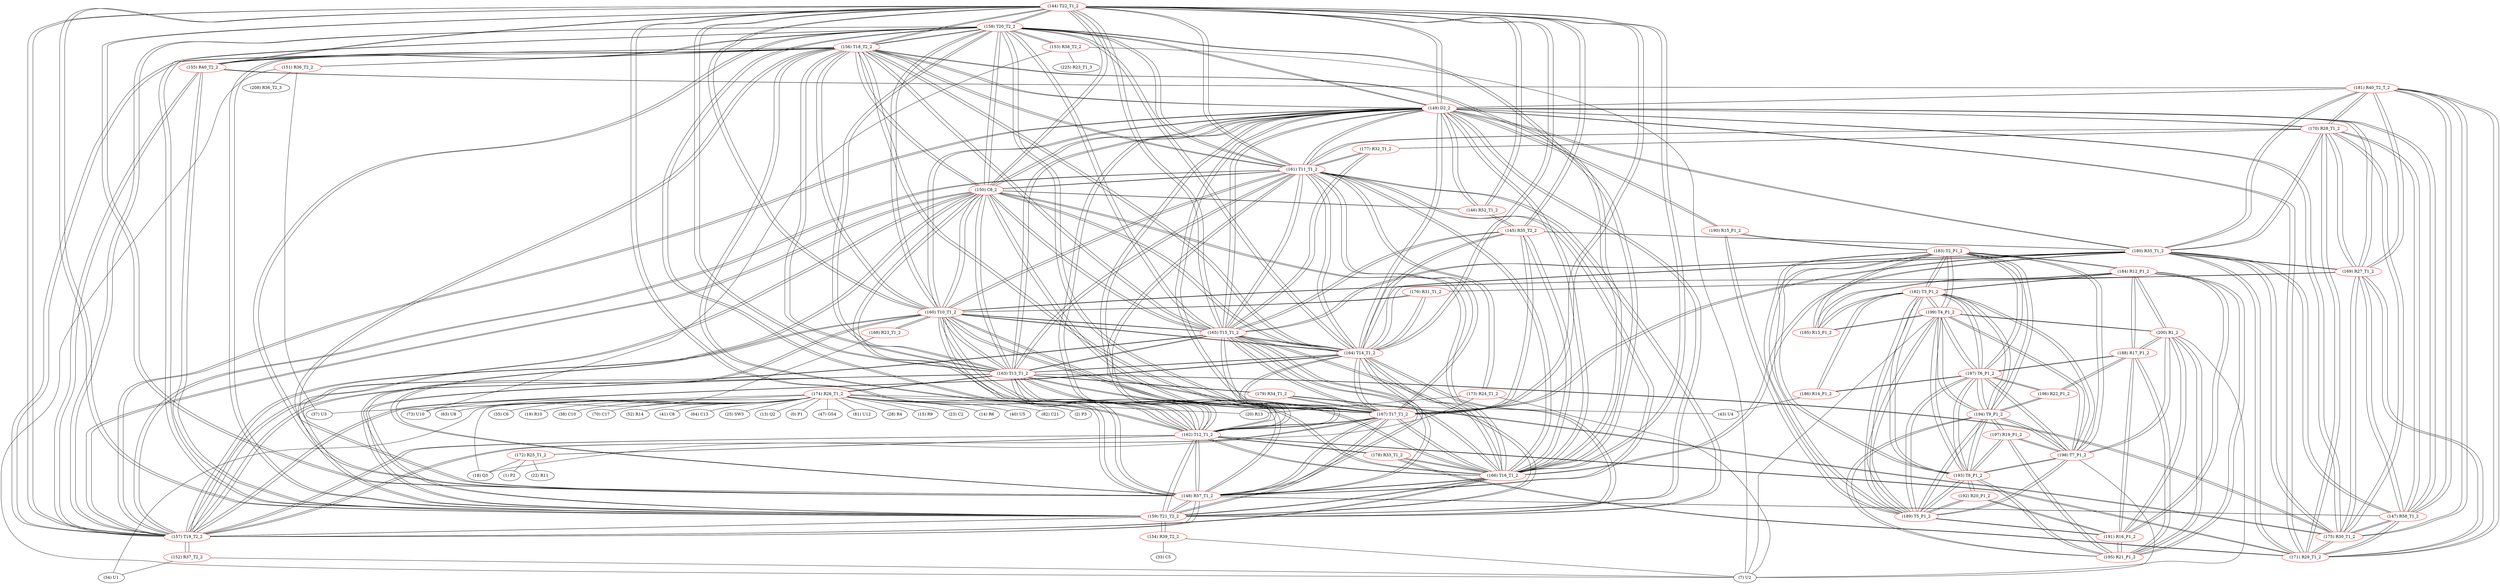 graph {
	144 [label="(144) T22_T1_2" color=red]
	158 [label="(158) T20_T2_2"]
	156 [label="(156) T18_T2_2"]
	157 [label="(157) T19_T2_2"]
	159 [label="(159) T21_T2_2"]
	148 [label="(148) R57_T1_2"]
	149 [label="(149) D2_2"]
	161 [label="(161) T11_T1_2"]
	166 [label="(166) T16_T1_2"]
	167 [label="(167) T17_T1_2"]
	160 [label="(160) T10_T1_2"]
	162 [label="(162) T12_T1_2"]
	163 [label="(163) T13_T1_2"]
	164 [label="(164) T14_T1_2"]
	165 [label="(165) T15_T1_2"]
	150 [label="(150) C8_2"]
	155 [label="(155) R40_T2_2"]
	146 [label="(146) R52_T1_2"]
	145 [label="(145) R35_T2_2"]
	145 [label="(145) R35_T2_2" color=red]
	166 [label="(166) T16_T1_2"]
	165 [label="(165) T15_T1_2"]
	180 [label="(180) R35_T1_2"]
	164 [label="(164) T14_T1_2"]
	167 [label="(167) T17_T1_2"]
	146 [label="(146) R52_T1_2"]
	144 [label="(144) T22_T1_2"]
	146 [label="(146) R52_T1_2" color=red]
	149 [label="(149) D2_2"]
	150 [label="(150) C8_2"]
	145 [label="(145) R35_T2_2"]
	144 [label="(144) T22_T1_2"]
	147 [label="(147) R58_T1_2" color=red]
	148 [label="(148) R57_T1_2"]
	149 [label="(149) D2_2"]
	171 [label="(171) R29_T1_2"]
	180 [label="(180) R35_T1_2"]
	181 [label="(181) R40_T2_T_2"]
	175 [label="(175) R30_T1_2"]
	169 [label="(169) R27_T1_2"]
	170 [label="(170) R28_T1_2"]
	148 [label="(148) R57_T1_2" color=red]
	158 [label="(158) T20_T2_2"]
	156 [label="(156) T18_T2_2"]
	157 [label="(157) T19_T2_2"]
	159 [label="(159) T21_T2_2"]
	144 [label="(144) T22_T1_2"]
	149 [label="(149) D2_2"]
	161 [label="(161) T11_T1_2"]
	166 [label="(166) T16_T1_2"]
	167 [label="(167) T17_T1_2"]
	160 [label="(160) T10_T1_2"]
	162 [label="(162) T12_T1_2"]
	163 [label="(163) T13_T1_2"]
	164 [label="(164) T14_T1_2"]
	165 [label="(165) T15_T1_2"]
	150 [label="(150) C8_2"]
	147 [label="(147) R58_T1_2"]
	149 [label="(149) D2_2" color=red]
	158 [label="(158) T20_T2_2"]
	156 [label="(156) T18_T2_2"]
	157 [label="(157) T19_T2_2"]
	159 [label="(159) T21_T2_2"]
	148 [label="(148) R57_T1_2"]
	144 [label="(144) T22_T1_2"]
	161 [label="(161) T11_T1_2"]
	166 [label="(166) T16_T1_2"]
	167 [label="(167) T17_T1_2"]
	160 [label="(160) T10_T1_2"]
	162 [label="(162) T12_T1_2"]
	163 [label="(163) T13_T1_2"]
	164 [label="(164) T14_T1_2"]
	165 [label="(165) T15_T1_2"]
	150 [label="(150) C8_2"]
	146 [label="(146) R52_T1_2"]
	147 [label="(147) R58_T1_2"]
	171 [label="(171) R29_T1_2"]
	180 [label="(180) R35_T1_2"]
	181 [label="(181) R40_T2_T_2"]
	175 [label="(175) R30_T1_2"]
	169 [label="(169) R27_T1_2"]
	170 [label="(170) R28_T1_2"]
	190 [label="(190) R15_P1_2"]
	150 [label="(150) C8_2" color=red]
	158 [label="(158) T20_T2_2"]
	156 [label="(156) T18_T2_2"]
	157 [label="(157) T19_T2_2"]
	159 [label="(159) T21_T2_2"]
	148 [label="(148) R57_T1_2"]
	144 [label="(144) T22_T1_2"]
	149 [label="(149) D2_2"]
	161 [label="(161) T11_T1_2"]
	166 [label="(166) T16_T1_2"]
	167 [label="(167) T17_T1_2"]
	160 [label="(160) T10_T1_2"]
	162 [label="(162) T12_T1_2"]
	163 [label="(163) T13_T1_2"]
	164 [label="(164) T14_T1_2"]
	165 [label="(165) T15_T1_2"]
	146 [label="(146) R52_T1_2"]
	151 [label="(151) R36_T2_2" color=red]
	37 [label="(37) U3"]
	7 [label="(7) U2"]
	208 [label="(208) R36_T2_3"]
	156 [label="(156) T18_T2_2"]
	152 [label="(152) R37_T2_2" color=red]
	34 [label="(34) U1"]
	7 [label="(7) U2"]
	157 [label="(157) T19_T2_2"]
	153 [label="(153) R38_T2_2" color=red]
	73 [label="(73) U10"]
	7 [label="(7) U2"]
	225 [label="(225) R23_T1_3"]
	158 [label="(158) T20_T2_2"]
	154 [label="(154) R39_T2_2" color=red]
	33 [label="(33) C5"]
	7 [label="(7) U2"]
	159 [label="(159) T21_T2_2"]
	155 [label="(155) R40_T2_2" color=red]
	144 [label="(144) T22_T1_2"]
	157 [label="(157) T19_T2_2"]
	156 [label="(156) T18_T2_2"]
	159 [label="(159) T21_T2_2"]
	158 [label="(158) T20_T2_2"]
	181 [label="(181) R40_T2_T_2"]
	156 [label="(156) T18_T2_2" color=red]
	158 [label="(158) T20_T2_2"]
	157 [label="(157) T19_T2_2"]
	159 [label="(159) T21_T2_2"]
	148 [label="(148) R57_T1_2"]
	144 [label="(144) T22_T1_2"]
	149 [label="(149) D2_2"]
	161 [label="(161) T11_T1_2"]
	166 [label="(166) T16_T1_2"]
	167 [label="(167) T17_T1_2"]
	160 [label="(160) T10_T1_2"]
	162 [label="(162) T12_T1_2"]
	163 [label="(163) T13_T1_2"]
	164 [label="(164) T14_T1_2"]
	165 [label="(165) T15_T1_2"]
	150 [label="(150) C8_2"]
	155 [label="(155) R40_T2_2"]
	151 [label="(151) R36_T2_2"]
	157 [label="(157) T19_T2_2" color=red]
	158 [label="(158) T20_T2_2"]
	156 [label="(156) T18_T2_2"]
	159 [label="(159) T21_T2_2"]
	148 [label="(148) R57_T1_2"]
	144 [label="(144) T22_T1_2"]
	149 [label="(149) D2_2"]
	161 [label="(161) T11_T1_2"]
	166 [label="(166) T16_T1_2"]
	167 [label="(167) T17_T1_2"]
	160 [label="(160) T10_T1_2"]
	162 [label="(162) T12_T1_2"]
	163 [label="(163) T13_T1_2"]
	164 [label="(164) T14_T1_2"]
	165 [label="(165) T15_T1_2"]
	150 [label="(150) C8_2"]
	155 [label="(155) R40_T2_2"]
	152 [label="(152) R37_T2_2"]
	158 [label="(158) T20_T2_2" color=red]
	156 [label="(156) T18_T2_2"]
	157 [label="(157) T19_T2_2"]
	159 [label="(159) T21_T2_2"]
	148 [label="(148) R57_T1_2"]
	144 [label="(144) T22_T1_2"]
	149 [label="(149) D2_2"]
	161 [label="(161) T11_T1_2"]
	166 [label="(166) T16_T1_2"]
	167 [label="(167) T17_T1_2"]
	160 [label="(160) T10_T1_2"]
	162 [label="(162) T12_T1_2"]
	163 [label="(163) T13_T1_2"]
	164 [label="(164) T14_T1_2"]
	165 [label="(165) T15_T1_2"]
	150 [label="(150) C8_2"]
	155 [label="(155) R40_T2_2"]
	153 [label="(153) R38_T2_2"]
	159 [label="(159) T21_T2_2" color=red]
	158 [label="(158) T20_T2_2"]
	156 [label="(156) T18_T2_2"]
	157 [label="(157) T19_T2_2"]
	148 [label="(148) R57_T1_2"]
	144 [label="(144) T22_T1_2"]
	149 [label="(149) D2_2"]
	161 [label="(161) T11_T1_2"]
	166 [label="(166) T16_T1_2"]
	167 [label="(167) T17_T1_2"]
	160 [label="(160) T10_T1_2"]
	162 [label="(162) T12_T1_2"]
	163 [label="(163) T13_T1_2"]
	164 [label="(164) T14_T1_2"]
	165 [label="(165) T15_T1_2"]
	150 [label="(150) C8_2"]
	155 [label="(155) R40_T2_2"]
	154 [label="(154) R39_T2_2"]
	160 [label="(160) T10_T1_2" color=red]
	158 [label="(158) T20_T2_2"]
	156 [label="(156) T18_T2_2"]
	157 [label="(157) T19_T2_2"]
	159 [label="(159) T21_T2_2"]
	148 [label="(148) R57_T1_2"]
	144 [label="(144) T22_T1_2"]
	149 [label="(149) D2_2"]
	161 [label="(161) T11_T1_2"]
	166 [label="(166) T16_T1_2"]
	167 [label="(167) T17_T1_2"]
	162 [label="(162) T12_T1_2"]
	163 [label="(163) T13_T1_2"]
	164 [label="(164) T14_T1_2"]
	165 [label="(165) T15_T1_2"]
	150 [label="(150) C8_2"]
	168 [label="(168) R23_T1_2"]
	176 [label="(176) R31_T1_2"]
	169 [label="(169) R27_T1_2"]
	161 [label="(161) T11_T1_2" color=red]
	158 [label="(158) T20_T2_2"]
	156 [label="(156) T18_T2_2"]
	157 [label="(157) T19_T2_2"]
	159 [label="(159) T21_T2_2"]
	148 [label="(148) R57_T1_2"]
	144 [label="(144) T22_T1_2"]
	149 [label="(149) D2_2"]
	166 [label="(166) T16_T1_2"]
	167 [label="(167) T17_T1_2"]
	160 [label="(160) T10_T1_2"]
	162 [label="(162) T12_T1_2"]
	163 [label="(163) T13_T1_2"]
	164 [label="(164) T14_T1_2"]
	165 [label="(165) T15_T1_2"]
	150 [label="(150) C8_2"]
	173 [label="(173) R24_T1_2"]
	177 [label="(177) R32_T1_2"]
	170 [label="(170) R28_T1_2"]
	162 [label="(162) T12_T1_2" color=red]
	158 [label="(158) T20_T2_2"]
	156 [label="(156) T18_T2_2"]
	157 [label="(157) T19_T2_2"]
	159 [label="(159) T21_T2_2"]
	148 [label="(148) R57_T1_2"]
	144 [label="(144) T22_T1_2"]
	149 [label="(149) D2_2"]
	161 [label="(161) T11_T1_2"]
	166 [label="(166) T16_T1_2"]
	167 [label="(167) T17_T1_2"]
	160 [label="(160) T10_T1_2"]
	163 [label="(163) T13_T1_2"]
	164 [label="(164) T14_T1_2"]
	165 [label="(165) T15_T1_2"]
	150 [label="(150) C8_2"]
	178 [label="(178) R33_T1_2"]
	171 [label="(171) R29_T1_2"]
	172 [label="(172) R25_T1_2"]
	163 [label="(163) T13_T1_2" color=red]
	158 [label="(158) T20_T2_2"]
	156 [label="(156) T18_T2_2"]
	157 [label="(157) T19_T2_2"]
	159 [label="(159) T21_T2_2"]
	148 [label="(148) R57_T1_2"]
	144 [label="(144) T22_T1_2"]
	149 [label="(149) D2_2"]
	161 [label="(161) T11_T1_2"]
	166 [label="(166) T16_T1_2"]
	167 [label="(167) T17_T1_2"]
	160 [label="(160) T10_T1_2"]
	162 [label="(162) T12_T1_2"]
	164 [label="(164) T14_T1_2"]
	165 [label="(165) T15_T1_2"]
	150 [label="(150) C8_2"]
	175 [label="(175) R30_T1_2"]
	179 [label="(179) R34_T1_2"]
	174 [label="(174) R26_T1_2"]
	164 [label="(164) T14_T1_2" color=red]
	158 [label="(158) T20_T2_2"]
	156 [label="(156) T18_T2_2"]
	157 [label="(157) T19_T2_2"]
	159 [label="(159) T21_T2_2"]
	148 [label="(148) R57_T1_2"]
	144 [label="(144) T22_T1_2"]
	149 [label="(149) D2_2"]
	161 [label="(161) T11_T1_2"]
	166 [label="(166) T16_T1_2"]
	167 [label="(167) T17_T1_2"]
	160 [label="(160) T10_T1_2"]
	162 [label="(162) T12_T1_2"]
	163 [label="(163) T13_T1_2"]
	165 [label="(165) T15_T1_2"]
	150 [label="(150) C8_2"]
	180 [label="(180) R35_T1_2"]
	145 [label="(145) R35_T2_2"]
	176 [label="(176) R31_T1_2"]
	165 [label="(165) T15_T1_2" color=red]
	158 [label="(158) T20_T2_2"]
	156 [label="(156) T18_T2_2"]
	157 [label="(157) T19_T2_2"]
	159 [label="(159) T21_T2_2"]
	148 [label="(148) R57_T1_2"]
	144 [label="(144) T22_T1_2"]
	149 [label="(149) D2_2"]
	161 [label="(161) T11_T1_2"]
	166 [label="(166) T16_T1_2"]
	167 [label="(167) T17_T1_2"]
	160 [label="(160) T10_T1_2"]
	162 [label="(162) T12_T1_2"]
	163 [label="(163) T13_T1_2"]
	164 [label="(164) T14_T1_2"]
	150 [label="(150) C8_2"]
	180 [label="(180) R35_T1_2"]
	145 [label="(145) R35_T2_2"]
	177 [label="(177) R32_T1_2"]
	166 [label="(166) T16_T1_2" color=red]
	158 [label="(158) T20_T2_2"]
	156 [label="(156) T18_T2_2"]
	157 [label="(157) T19_T2_2"]
	159 [label="(159) T21_T2_2"]
	148 [label="(148) R57_T1_2"]
	144 [label="(144) T22_T1_2"]
	149 [label="(149) D2_2"]
	161 [label="(161) T11_T1_2"]
	167 [label="(167) T17_T1_2"]
	160 [label="(160) T10_T1_2"]
	162 [label="(162) T12_T1_2"]
	163 [label="(163) T13_T1_2"]
	164 [label="(164) T14_T1_2"]
	165 [label="(165) T15_T1_2"]
	150 [label="(150) C8_2"]
	180 [label="(180) R35_T1_2"]
	145 [label="(145) R35_T2_2"]
	178 [label="(178) R33_T1_2"]
	167 [label="(167) T17_T1_2" color=red]
	158 [label="(158) T20_T2_2"]
	156 [label="(156) T18_T2_2"]
	157 [label="(157) T19_T2_2"]
	159 [label="(159) T21_T2_2"]
	148 [label="(148) R57_T1_2"]
	144 [label="(144) T22_T1_2"]
	149 [label="(149) D2_2"]
	161 [label="(161) T11_T1_2"]
	166 [label="(166) T16_T1_2"]
	160 [label="(160) T10_T1_2"]
	162 [label="(162) T12_T1_2"]
	163 [label="(163) T13_T1_2"]
	164 [label="(164) T14_T1_2"]
	165 [label="(165) T15_T1_2"]
	150 [label="(150) C8_2"]
	180 [label="(180) R35_T1_2"]
	145 [label="(145) R35_T2_2"]
	179 [label="(179) R34_T1_2"]
	168 [label="(168) R23_T1_2" color=red]
	63 [label="(63) U8"]
	160 [label="(160) T10_T1_2"]
	169 [label="(169) R27_T1_2" color=red]
	171 [label="(171) R29_T1_2"]
	180 [label="(180) R35_T1_2"]
	181 [label="(181) R40_T2_T_2"]
	175 [label="(175) R30_T1_2"]
	149 [label="(149) D2_2"]
	147 [label="(147) R58_T1_2"]
	170 [label="(170) R28_T1_2"]
	160 [label="(160) T10_T1_2"]
	176 [label="(176) R31_T1_2"]
	170 [label="(170) R28_T1_2" color=red]
	171 [label="(171) R29_T1_2"]
	180 [label="(180) R35_T1_2"]
	181 [label="(181) R40_T2_T_2"]
	175 [label="(175) R30_T1_2"]
	149 [label="(149) D2_2"]
	147 [label="(147) R58_T1_2"]
	169 [label="(169) R27_T1_2"]
	177 [label="(177) R32_T1_2"]
	161 [label="(161) T11_T1_2"]
	171 [label="(171) R29_T1_2" color=red]
	180 [label="(180) R35_T1_2"]
	181 [label="(181) R40_T2_T_2"]
	175 [label="(175) R30_T1_2"]
	149 [label="(149) D2_2"]
	147 [label="(147) R58_T1_2"]
	169 [label="(169) R27_T1_2"]
	170 [label="(170) R28_T1_2"]
	178 [label="(178) R33_T1_2"]
	162 [label="(162) T12_T1_2"]
	172 [label="(172) R25_T1_2" color=red]
	1 [label="(1) P2"]
	18 [label="(18) Q3"]
	22 [label="(22) R11"]
	162 [label="(162) T12_T1_2"]
	173 [label="(173) R24_T1_2" color=red]
	7 [label="(7) U2"]
	20 [label="(20) R13"]
	18 [label="(18) Q3"]
	161 [label="(161) T11_T1_2"]
	174 [label="(174) R26_T1_2" color=red]
	2 [label="(2) P3"]
	35 [label="(35) C6"]
	19 [label="(19) R10"]
	73 [label="(73) U10"]
	38 [label="(38) C10"]
	20 [label="(20) R13"]
	70 [label="(70) C17"]
	52 [label="(52) R14"]
	41 [label="(41) C8"]
	64 [label="(64) C13"]
	25 [label="(25) SW3"]
	34 [label="(34) U1"]
	13 [label="(13) Q2"]
	0 [label="(0) P1"]
	47 [label="(47) GS4"]
	37 [label="(37) U3"]
	43 [label="(43) U4"]
	81 [label="(81) U12"]
	28 [label="(28) R4"]
	15 [label="(15) R9"]
	23 [label="(23) C2"]
	18 [label="(18) Q3"]
	63 [label="(63) U8"]
	14 [label="(14) R6"]
	40 [label="(40) U5"]
	82 [label="(82) C21"]
	163 [label="(163) T13_T1_2"]
	175 [label="(175) R30_T1_2" color=red]
	171 [label="(171) R29_T1_2"]
	180 [label="(180) R35_T1_2"]
	181 [label="(181) R40_T2_T_2"]
	149 [label="(149) D2_2"]
	147 [label="(147) R58_T1_2"]
	169 [label="(169) R27_T1_2"]
	170 [label="(170) R28_T1_2"]
	179 [label="(179) R34_T1_2"]
	163 [label="(163) T13_T1_2"]
	176 [label="(176) R31_T1_2" color=red]
	160 [label="(160) T10_T1_2"]
	169 [label="(169) R27_T1_2"]
	164 [label="(164) T14_T1_2"]
	177 [label="(177) R32_T1_2" color=red]
	165 [label="(165) T15_T1_2"]
	170 [label="(170) R28_T1_2"]
	161 [label="(161) T11_T1_2"]
	178 [label="(178) R33_T1_2" color=red]
	166 [label="(166) T16_T1_2"]
	171 [label="(171) R29_T1_2"]
	162 [label="(162) T12_T1_2"]
	179 [label="(179) R34_T1_2" color=red]
	167 [label="(167) T17_T1_2"]
	175 [label="(175) R30_T1_2"]
	163 [label="(163) T13_T1_2"]
	180 [label="(180) R35_T1_2" color=red]
	171 [label="(171) R29_T1_2"]
	181 [label="(181) R40_T2_T_2"]
	175 [label="(175) R30_T1_2"]
	149 [label="(149) D2_2"]
	147 [label="(147) R58_T1_2"]
	169 [label="(169) R27_T1_2"]
	170 [label="(170) R28_T1_2"]
	166 [label="(166) T16_T1_2"]
	165 [label="(165) T15_T1_2"]
	164 [label="(164) T14_T1_2"]
	167 [label="(167) T17_T1_2"]
	145 [label="(145) R35_T2_2"]
	181 [label="(181) R40_T2_T_2" color=red]
	171 [label="(171) R29_T1_2"]
	180 [label="(180) R35_T1_2"]
	175 [label="(175) R30_T1_2"]
	149 [label="(149) D2_2"]
	147 [label="(147) R58_T1_2"]
	169 [label="(169) R27_T1_2"]
	170 [label="(170) R28_T1_2"]
	155 [label="(155) R40_T2_2"]
	182 [label="(182) T3_P1_2" color=red]
	199 [label="(199) T4_P1_2"]
	198 [label="(198) T7_P1_2"]
	189 [label="(189) T5_P1_2"]
	194 [label="(194) T9_P1_2"]
	193 [label="(193) T8_P1_2"]
	187 [label="(187) T6_P1_2"]
	183 [label="(183) T2_P1_2"]
	186 [label="(186) R14_P1_2"]
	185 [label="(185) R13_P1_2"]
	184 [label="(184) R12_P1_2"]
	183 [label="(183) T2_P1_2" color=red]
	182 [label="(182) T3_P1_2"]
	199 [label="(199) T4_P1_2"]
	198 [label="(198) T7_P1_2"]
	189 [label="(189) T5_P1_2"]
	194 [label="(194) T9_P1_2"]
	193 [label="(193) T8_P1_2"]
	187 [label="(187) T6_P1_2"]
	185 [label="(185) R13_P1_2"]
	184 [label="(184) R12_P1_2"]
	190 [label="(190) R15_P1_2"]
	184 [label="(184) R12_P1_2" color=red]
	195 [label="(195) R21_P1_2"]
	191 [label="(191) R16_P1_2"]
	188 [label="(188) R17_P1_2"]
	200 [label="(200) R1_2"]
	185 [label="(185) R13_P1_2"]
	182 [label="(182) T3_P1_2"]
	183 [label="(183) T2_P1_2"]
	185 [label="(185) R13_P1_2" color=red]
	199 [label="(199) T4_P1_2"]
	182 [label="(182) T3_P1_2"]
	184 [label="(184) R12_P1_2"]
	183 [label="(183) T2_P1_2"]
	186 [label="(186) R14_P1_2" color=red]
	43 [label="(43) U4"]
	182 [label="(182) T3_P1_2"]
	187 [label="(187) T6_P1_2"]
	187 [label="(187) T6_P1_2" color=red]
	182 [label="(182) T3_P1_2"]
	199 [label="(199) T4_P1_2"]
	198 [label="(198) T7_P1_2"]
	189 [label="(189) T5_P1_2"]
	194 [label="(194) T9_P1_2"]
	193 [label="(193) T8_P1_2"]
	183 [label="(183) T2_P1_2"]
	186 [label="(186) R14_P1_2"]
	196 [label="(196) R22_P1_2"]
	188 [label="(188) R17_P1_2"]
	188 [label="(188) R17_P1_2" color=red]
	195 [label="(195) R21_P1_2"]
	191 [label="(191) R16_P1_2"]
	184 [label="(184) R12_P1_2"]
	200 [label="(200) R1_2"]
	196 [label="(196) R22_P1_2"]
	187 [label="(187) T6_P1_2"]
	189 [label="(189) T5_P1_2" color=red]
	182 [label="(182) T3_P1_2"]
	199 [label="(199) T4_P1_2"]
	198 [label="(198) T7_P1_2"]
	194 [label="(194) T9_P1_2"]
	193 [label="(193) T8_P1_2"]
	187 [label="(187) T6_P1_2"]
	183 [label="(183) T2_P1_2"]
	190 [label="(190) R15_P1_2"]
	191 [label="(191) R16_P1_2"]
	192 [label="(192) R20_P1_2"]
	190 [label="(190) R15_P1_2" color=red]
	149 [label="(149) D2_2"]
	183 [label="(183) T2_P1_2"]
	189 [label="(189) T5_P1_2"]
	191 [label="(191) R16_P1_2" color=red]
	195 [label="(195) R21_P1_2"]
	184 [label="(184) R12_P1_2"]
	188 [label="(188) R17_P1_2"]
	200 [label="(200) R1_2"]
	189 [label="(189) T5_P1_2"]
	192 [label="(192) R20_P1_2"]
	192 [label="(192) R20_P1_2" color=red]
	193 [label="(193) T8_P1_2"]
	191 [label="(191) R16_P1_2"]
	189 [label="(189) T5_P1_2"]
	193 [label="(193) T8_P1_2" color=red]
	182 [label="(182) T3_P1_2"]
	199 [label="(199) T4_P1_2"]
	198 [label="(198) T7_P1_2"]
	189 [label="(189) T5_P1_2"]
	194 [label="(194) T9_P1_2"]
	187 [label="(187) T6_P1_2"]
	183 [label="(183) T2_P1_2"]
	195 [label="(195) R21_P1_2"]
	197 [label="(197) R19_P1_2"]
	192 [label="(192) R20_P1_2"]
	194 [label="(194) T9_P1_2" color=red]
	196 [label="(196) R22_P1_2"]
	182 [label="(182) T3_P1_2"]
	199 [label="(199) T4_P1_2"]
	198 [label="(198) T7_P1_2"]
	189 [label="(189) T5_P1_2"]
	193 [label="(193) T8_P1_2"]
	187 [label="(187) T6_P1_2"]
	183 [label="(183) T2_P1_2"]
	195 [label="(195) R21_P1_2"]
	197 [label="(197) R19_P1_2"]
	195 [label="(195) R21_P1_2" color=red]
	191 [label="(191) R16_P1_2"]
	184 [label="(184) R12_P1_2"]
	188 [label="(188) R17_P1_2"]
	200 [label="(200) R1_2"]
	194 [label="(194) T9_P1_2"]
	193 [label="(193) T8_P1_2"]
	197 [label="(197) R19_P1_2"]
	196 [label="(196) R22_P1_2" color=red]
	194 [label="(194) T9_P1_2"]
	187 [label="(187) T6_P1_2"]
	188 [label="(188) R17_P1_2"]
	197 [label="(197) R19_P1_2" color=red]
	194 [label="(194) T9_P1_2"]
	195 [label="(195) R21_P1_2"]
	193 [label="(193) T8_P1_2"]
	198 [label="(198) T7_P1_2"]
	198 [label="(198) T7_P1_2" color=red]
	182 [label="(182) T3_P1_2"]
	199 [label="(199) T4_P1_2"]
	189 [label="(189) T5_P1_2"]
	194 [label="(194) T9_P1_2"]
	193 [label="(193) T8_P1_2"]
	187 [label="(187) T6_P1_2"]
	183 [label="(183) T2_P1_2"]
	200 [label="(200) R1_2"]
	7 [label="(7) U2"]
	197 [label="(197) R19_P1_2"]
	199 [label="(199) T4_P1_2" color=red]
	182 [label="(182) T3_P1_2"]
	198 [label="(198) T7_P1_2"]
	189 [label="(189) T5_P1_2"]
	194 [label="(194) T9_P1_2"]
	193 [label="(193) T8_P1_2"]
	187 [label="(187) T6_P1_2"]
	183 [label="(183) T2_P1_2"]
	185 [label="(185) R13_P1_2"]
	200 [label="(200) R1_2"]
	7 [label="(7) U2"]
	200 [label="(200) R1_2" color=red]
	199 [label="(199) T4_P1_2"]
	198 [label="(198) T7_P1_2"]
	7 [label="(7) U2"]
	195 [label="(195) R21_P1_2"]
	191 [label="(191) R16_P1_2"]
	184 [label="(184) R12_P1_2"]
	188 [label="(188) R17_P1_2"]
	144 -- 158
	144 -- 156
	144 -- 157
	144 -- 159
	144 -- 148
	144 -- 149
	144 -- 161
	144 -- 166
	144 -- 167
	144 -- 160
	144 -- 162
	144 -- 163
	144 -- 164
	144 -- 165
	144 -- 150
	144 -- 155
	144 -- 146
	144 -- 145
	145 -- 166
	145 -- 165
	145 -- 180
	145 -- 164
	145 -- 167
	145 -- 146
	145 -- 144
	146 -- 149
	146 -- 150
	146 -- 145
	146 -- 144
	147 -- 148
	147 -- 149
	147 -- 171
	147 -- 180
	147 -- 181
	147 -- 175
	147 -- 169
	147 -- 170
	148 -- 158
	148 -- 156
	148 -- 157
	148 -- 159
	148 -- 144
	148 -- 149
	148 -- 161
	148 -- 166
	148 -- 167
	148 -- 160
	148 -- 162
	148 -- 163
	148 -- 164
	148 -- 165
	148 -- 150
	148 -- 147
	149 -- 158
	149 -- 156
	149 -- 157
	149 -- 159
	149 -- 148
	149 -- 144
	149 -- 161
	149 -- 166
	149 -- 167
	149 -- 160
	149 -- 162
	149 -- 163
	149 -- 164
	149 -- 165
	149 -- 150
	149 -- 146
	149 -- 147
	149 -- 171
	149 -- 180
	149 -- 181
	149 -- 175
	149 -- 169
	149 -- 170
	149 -- 190
	150 -- 158
	150 -- 156
	150 -- 157
	150 -- 159
	150 -- 148
	150 -- 144
	150 -- 149
	150 -- 161
	150 -- 166
	150 -- 167
	150 -- 160
	150 -- 162
	150 -- 163
	150 -- 164
	150 -- 165
	150 -- 146
	151 -- 37
	151 -- 7
	151 -- 208
	151 -- 156
	152 -- 34
	152 -- 7
	152 -- 157
	153 -- 73
	153 -- 7
	153 -- 225
	153 -- 158
	154 -- 33
	154 -- 7
	154 -- 159
	155 -- 144
	155 -- 157
	155 -- 156
	155 -- 159
	155 -- 158
	155 -- 181
	156 -- 158
	156 -- 157
	156 -- 159
	156 -- 148
	156 -- 144
	156 -- 149
	156 -- 161
	156 -- 166
	156 -- 167
	156 -- 160
	156 -- 162
	156 -- 163
	156 -- 164
	156 -- 165
	156 -- 150
	156 -- 155
	156 -- 151
	157 -- 158
	157 -- 156
	157 -- 159
	157 -- 148
	157 -- 144
	157 -- 149
	157 -- 161
	157 -- 166
	157 -- 167
	157 -- 160
	157 -- 162
	157 -- 163
	157 -- 164
	157 -- 165
	157 -- 150
	157 -- 155
	157 -- 152
	158 -- 156
	158 -- 157
	158 -- 159
	158 -- 148
	158 -- 144
	158 -- 149
	158 -- 161
	158 -- 166
	158 -- 167
	158 -- 160
	158 -- 162
	158 -- 163
	158 -- 164
	158 -- 165
	158 -- 150
	158 -- 155
	158 -- 153
	159 -- 158
	159 -- 156
	159 -- 157
	159 -- 148
	159 -- 144
	159 -- 149
	159 -- 161
	159 -- 166
	159 -- 167
	159 -- 160
	159 -- 162
	159 -- 163
	159 -- 164
	159 -- 165
	159 -- 150
	159 -- 155
	159 -- 154
	160 -- 158
	160 -- 156
	160 -- 157
	160 -- 159
	160 -- 148
	160 -- 144
	160 -- 149
	160 -- 161
	160 -- 166
	160 -- 167
	160 -- 162
	160 -- 163
	160 -- 164
	160 -- 165
	160 -- 150
	160 -- 168
	160 -- 176
	160 -- 169
	161 -- 158
	161 -- 156
	161 -- 157
	161 -- 159
	161 -- 148
	161 -- 144
	161 -- 149
	161 -- 166
	161 -- 167
	161 -- 160
	161 -- 162
	161 -- 163
	161 -- 164
	161 -- 165
	161 -- 150
	161 -- 173
	161 -- 177
	161 -- 170
	162 -- 158
	162 -- 156
	162 -- 157
	162 -- 159
	162 -- 148
	162 -- 144
	162 -- 149
	162 -- 161
	162 -- 166
	162 -- 167
	162 -- 160
	162 -- 163
	162 -- 164
	162 -- 165
	162 -- 150
	162 -- 178
	162 -- 171
	162 -- 172
	163 -- 158
	163 -- 156
	163 -- 157
	163 -- 159
	163 -- 148
	163 -- 144
	163 -- 149
	163 -- 161
	163 -- 166
	163 -- 167
	163 -- 160
	163 -- 162
	163 -- 164
	163 -- 165
	163 -- 150
	163 -- 175
	163 -- 179
	163 -- 174
	164 -- 158
	164 -- 156
	164 -- 157
	164 -- 159
	164 -- 148
	164 -- 144
	164 -- 149
	164 -- 161
	164 -- 166
	164 -- 167
	164 -- 160
	164 -- 162
	164 -- 163
	164 -- 165
	164 -- 150
	164 -- 180
	164 -- 145
	164 -- 176
	165 -- 158
	165 -- 156
	165 -- 157
	165 -- 159
	165 -- 148
	165 -- 144
	165 -- 149
	165 -- 161
	165 -- 166
	165 -- 167
	165 -- 160
	165 -- 162
	165 -- 163
	165 -- 164
	165 -- 150
	165 -- 180
	165 -- 145
	165 -- 177
	166 -- 158
	166 -- 156
	166 -- 157
	166 -- 159
	166 -- 148
	166 -- 144
	166 -- 149
	166 -- 161
	166 -- 167
	166 -- 160
	166 -- 162
	166 -- 163
	166 -- 164
	166 -- 165
	166 -- 150
	166 -- 180
	166 -- 145
	166 -- 178
	167 -- 158
	167 -- 156
	167 -- 157
	167 -- 159
	167 -- 148
	167 -- 144
	167 -- 149
	167 -- 161
	167 -- 166
	167 -- 160
	167 -- 162
	167 -- 163
	167 -- 164
	167 -- 165
	167 -- 150
	167 -- 180
	167 -- 145
	167 -- 179
	168 -- 63
	168 -- 160
	169 -- 171
	169 -- 180
	169 -- 181
	169 -- 175
	169 -- 149
	169 -- 147
	169 -- 170
	169 -- 160
	169 -- 176
	170 -- 171
	170 -- 180
	170 -- 181
	170 -- 175
	170 -- 149
	170 -- 147
	170 -- 169
	170 -- 177
	170 -- 161
	171 -- 180
	171 -- 181
	171 -- 175
	171 -- 149
	171 -- 147
	171 -- 169
	171 -- 170
	171 -- 178
	171 -- 162
	172 -- 1
	172 -- 18
	172 -- 22
	172 -- 162
	173 -- 7
	173 -- 20
	173 -- 18
	173 -- 161
	174 -- 2
	174 -- 35
	174 -- 19
	174 -- 73
	174 -- 38
	174 -- 20
	174 -- 70
	174 -- 52
	174 -- 41
	174 -- 64
	174 -- 25
	174 -- 34
	174 -- 13
	174 -- 0
	174 -- 47
	174 -- 37
	174 -- 43
	174 -- 81
	174 -- 28
	174 -- 15
	174 -- 23
	174 -- 18
	174 -- 63
	174 -- 14
	174 -- 40
	174 -- 82
	174 -- 163
	175 -- 171
	175 -- 180
	175 -- 181
	175 -- 149
	175 -- 147
	175 -- 169
	175 -- 170
	175 -- 179
	175 -- 163
	176 -- 160
	176 -- 169
	176 -- 164
	177 -- 165
	177 -- 170
	177 -- 161
	178 -- 166
	178 -- 171
	178 -- 162
	179 -- 167
	179 -- 175
	179 -- 163
	180 -- 171
	180 -- 181
	180 -- 175
	180 -- 149
	180 -- 147
	180 -- 169
	180 -- 170
	180 -- 166
	180 -- 165
	180 -- 164
	180 -- 167
	180 -- 145
	181 -- 171
	181 -- 180
	181 -- 175
	181 -- 149
	181 -- 147
	181 -- 169
	181 -- 170
	181 -- 155
	182 -- 199
	182 -- 198
	182 -- 189
	182 -- 194
	182 -- 193
	182 -- 187
	182 -- 183
	182 -- 186
	182 -- 185
	182 -- 184
	183 -- 182
	183 -- 199
	183 -- 198
	183 -- 189
	183 -- 194
	183 -- 193
	183 -- 187
	183 -- 185
	183 -- 184
	183 -- 190
	184 -- 195
	184 -- 191
	184 -- 188
	184 -- 200
	184 -- 185
	184 -- 182
	184 -- 183
	185 -- 199
	185 -- 182
	185 -- 184
	185 -- 183
	186 -- 43
	186 -- 182
	186 -- 187
	187 -- 182
	187 -- 199
	187 -- 198
	187 -- 189
	187 -- 194
	187 -- 193
	187 -- 183
	187 -- 186
	187 -- 196
	187 -- 188
	188 -- 195
	188 -- 191
	188 -- 184
	188 -- 200
	188 -- 196
	188 -- 187
	189 -- 182
	189 -- 199
	189 -- 198
	189 -- 194
	189 -- 193
	189 -- 187
	189 -- 183
	189 -- 190
	189 -- 191
	189 -- 192
	190 -- 149
	190 -- 183
	190 -- 189
	191 -- 195
	191 -- 184
	191 -- 188
	191 -- 200
	191 -- 189
	191 -- 192
	192 -- 193
	192 -- 191
	192 -- 189
	193 -- 182
	193 -- 199
	193 -- 198
	193 -- 189
	193 -- 194
	193 -- 187
	193 -- 183
	193 -- 195
	193 -- 197
	193 -- 192
	194 -- 196
	194 -- 182
	194 -- 199
	194 -- 198
	194 -- 189
	194 -- 193
	194 -- 187
	194 -- 183
	194 -- 195
	194 -- 197
	195 -- 191
	195 -- 184
	195 -- 188
	195 -- 200
	195 -- 194
	195 -- 193
	195 -- 197
	196 -- 194
	196 -- 187
	196 -- 188
	197 -- 194
	197 -- 195
	197 -- 193
	197 -- 198
	198 -- 182
	198 -- 199
	198 -- 189
	198 -- 194
	198 -- 193
	198 -- 187
	198 -- 183
	198 -- 200
	198 -- 7
	198 -- 197
	199 -- 182
	199 -- 198
	199 -- 189
	199 -- 194
	199 -- 193
	199 -- 187
	199 -- 183
	199 -- 185
	199 -- 200
	199 -- 7
	200 -- 199
	200 -- 198
	200 -- 7
	200 -- 195
	200 -- 191
	200 -- 184
	200 -- 188
}